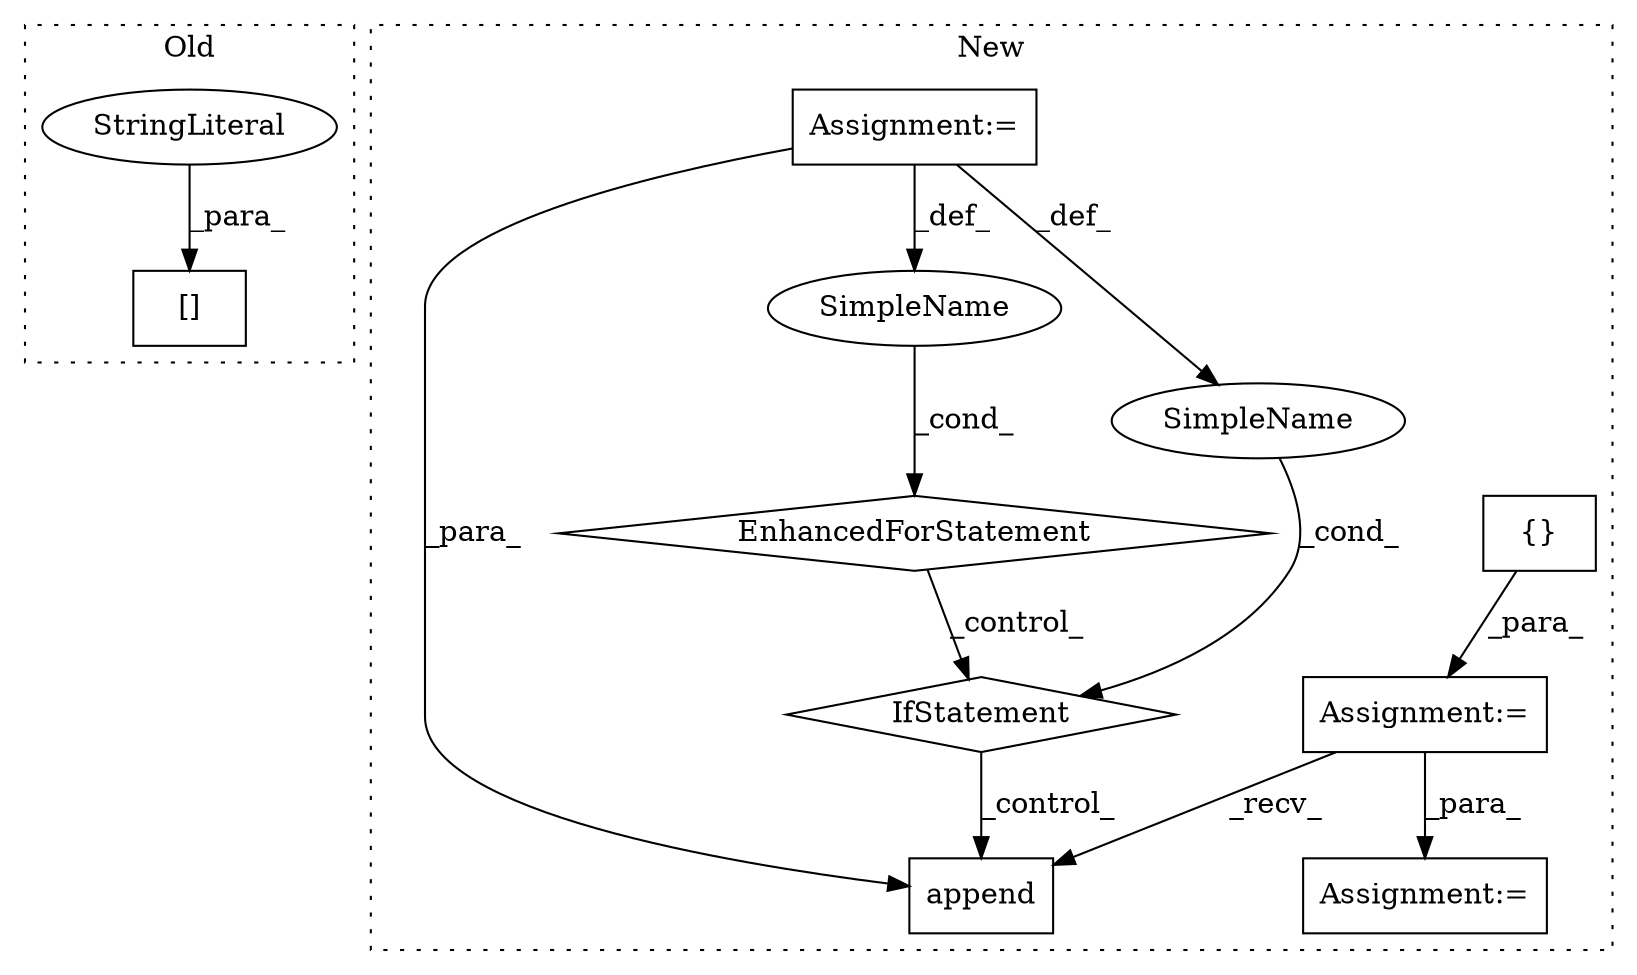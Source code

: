 digraph G {
subgraph cluster0 {
1 [label="[]" a="2" s="1308,1325" l="10,1" shape="box"];
9 [label="StringLiteral" a="45" s="1318" l="7" shape="ellipse"];
label = "Old";
style="dotted";
}
subgraph cluster1 {
2 [label="append" a="32" s="1620,1637" l="7,1" shape="box"];
3 [label="Assignment:=" a="7" s="1473" l="1" shape="box"];
4 [label="{}" a="4" s="1483" l="2" shape="box"];
5 [label="EnhancedForStatement" a="70" s="1491,1558" l="53,2" shape="diamond"];
6 [label="Assignment:=" a="7" s="1491,1558" l="53,2" shape="box"];
7 [label="SimpleName" a="42" s="1548" l="1" shape="ellipse"];
8 [label="Assignment:=" a="7" s="1658,1737" l="53,2" shape="box"];
10 [label="IfStatement" a="25" s="1568,1592" l="4,2" shape="diamond"];
11 [label="SimpleName" a="42" s="" l="" shape="ellipse"];
label = "New";
style="dotted";
}
3 -> 8 [label="_para_"];
3 -> 2 [label="_recv_"];
4 -> 3 [label="_para_"];
5 -> 10 [label="_control_"];
6 -> 11 [label="_def_"];
6 -> 7 [label="_def_"];
6 -> 2 [label="_para_"];
7 -> 5 [label="_cond_"];
9 -> 1 [label="_para_"];
10 -> 2 [label="_control_"];
11 -> 10 [label="_cond_"];
}